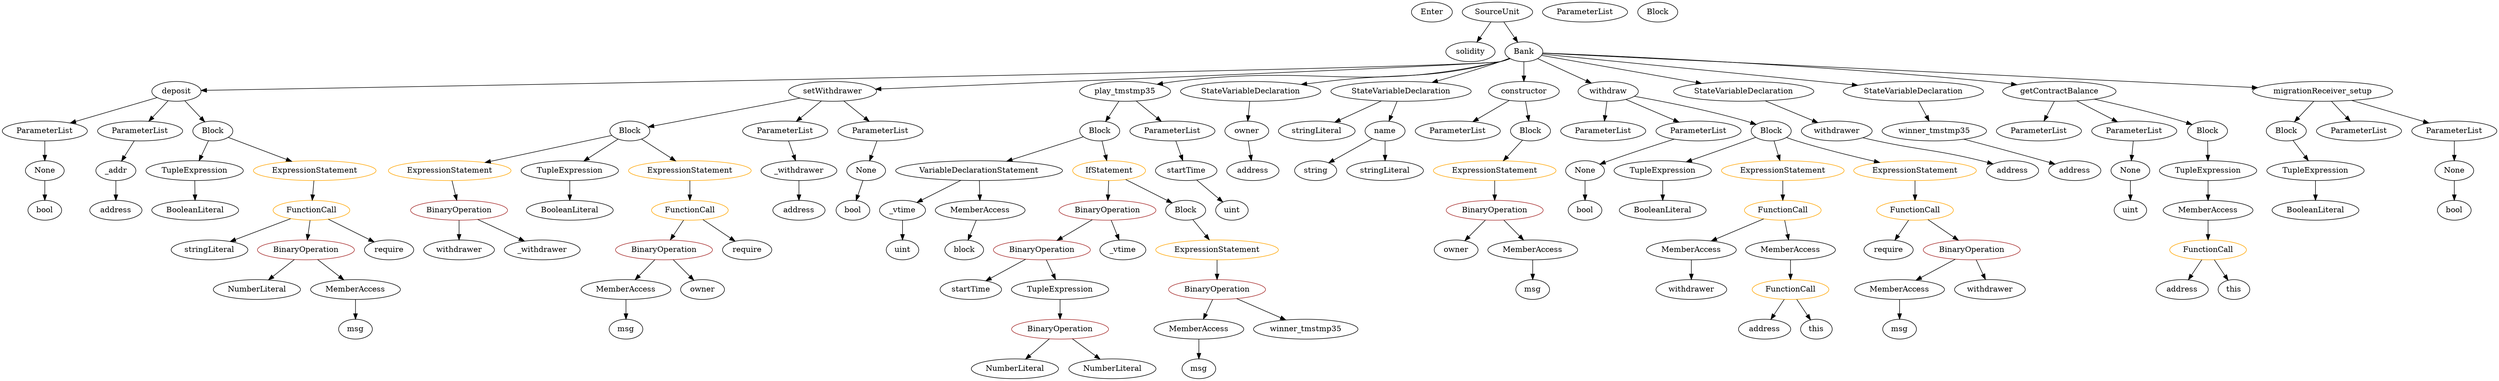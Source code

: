 strict digraph {
	graph [bb="0,0,3733.1,684"];
	node [label="\N"];
	Enter	[height=0.5,
		pos="2152.5,666",
		width=0.83628];
	TupleExpression_Unnamed	[color=black,
		height=0.5,
		label=TupleExpression,
		pos="292.54,378",
		width=2.0422];
	BooleanLiteral_Unnamed	[color=black,
		height=0.5,
		label=BooleanLiteral,
		pos="292.54,306",
		width=1.7788];
	TupleExpression_Unnamed -> BooleanLiteral_Unnamed	[pos="e,292.54,324.1 292.54,359.7 292.54,352.41 292.54,343.73 292.54,335.54"];
	Parameter_None_2	[color=black,
		height=0.5,
		label=None,
		pos="1307.5,378",
		width=0.85014];
	ElementaryTypeName_bool_2	[color=black,
		height=0.5,
		label=bool,
		pos="1291.5,306",
		width=0.76697];
	Parameter_None_2 -> ElementaryTypeName_bool_2	[pos="e,1295.5,324.1 1303.6,359.7 1301.9,352.32 1299.9,343.52 1298,335.25"];
	stringLiteral_Unnamed_2	[color=black,
		height=0.5,
		label=stringLiteral,
		pos="316.54,234",
		width=1.5016];
	NumberLiteral_Unnamed	[color=black,
		height=0.5,
		label=NumberLiteral,
		pos="385.54,162",
		width=1.765];
	VariableDeclarationStatement_Unnamed	[color=black,
		height=0.5,
		label=VariableDeclarationStatement,
		pos="1475.5,378",
		width=3.3174];
	VariableDeclaration__vtime	[color=black,
		height=0.5,
		label=_vtime,
		pos="1372.5,306",
		width=0.98875];
	VariableDeclarationStatement_Unnamed -> VariableDeclaration__vtime	[pos="e,1393.1,320.97 1450.6,360.05 1436.2,350.23 1417.9,337.79 1402.6,327.43"];
	MemberAccess_Unnamed_2	[color=black,
		height=0.5,
		label=MemberAccess,
		pos="1495.5,306",
		width=1.9174];
	VariableDeclarationStatement_Unnamed -> MemberAccess_Unnamed_2	[pos="e,1490.7,324.1 1480.5,359.7 1482.6,352.24 1485.2,343.32 1487.6,334.97"];
	MemberAccess_Unnamed_3	[color=black,
		height=0.5,
		label=MemberAccess,
		pos="1858.5,90",
		width=1.9174];
	Identifier_msg_2	[color=black,
		height=0.5,
		label=msg,
		pos="1858.5,18",
		width=0.75];
	MemberAccess_Unnamed_3 -> Identifier_msg_2	[pos="e,1858.5,36.104 1858.5,71.697 1858.5,64.407 1858.5,55.726 1858.5,47.536"];
	ParameterList_Unnamed_11	[color=black,
		height=0.5,
		label=ParameterList,
		pos="3078.5,450",
		width=1.7095];
	TupleExpression_Unnamed_5	[color=black,
		height=0.5,
		label=TupleExpression,
		pos="3333.5,378",
		width=2.0422];
	MemberAccess_Unnamed_8	[color=black,
		height=0.5,
		label=MemberAccess,
		pos="3333.5,306",
		width=1.9174];
	TupleExpression_Unnamed_5 -> MemberAccess_Unnamed_8	[pos="e,3333.5,324.1 3333.5,359.7 3333.5,352.41 3333.5,343.73 3333.5,335.54"];
	ParameterList_Unnamed	[color=black,
		height=0.5,
		label=ParameterList,
		pos="2195.5,450",
		width=1.7095];
	stringLiteral_Unnamed_1	[color=black,
		height=0.5,
		label=stringLiteral,
		pos="1983.5,450",
		width=1.5016];
	IfStatement_Unnamed	[color=orange,
		height=0.5,
		label=IfStatement,
		pos="1665.5,378",
		width=1.4739];
	BinaryOperation_Unnamed_2	[color=brown,
		height=0.5,
		label=BinaryOperation,
		pos="1661.5,306",
		width=1.9867];
	IfStatement_Unnamed -> BinaryOperation_Unnamed_2	[pos="e,1662.5,324.1 1664.6,359.7 1664.1,352.41 1663.6,343.73 1663.2,335.54"];
	Block_Unnamed_5	[color=black,
		height=0.5,
		label=Block,
		pos="1783.5,306",
		width=0.90558];
	IfStatement_Unnamed -> Block_Unnamed_5	[pos="e,1761.9,319.81 1691.1,361.81 1709.1,351.18 1733.1,336.9 1752.2,325.59"];
	Identifier_withdrawer_2	[color=black,
		height=0.5,
		label=withdrawer,
		pos="2552.5,162",
		width=1.4323];
	Identifier_winner_tmstmp35	[color=black,
		height=0.5,
		label=winner_tmstmp35,
		pos="2022.5,90",
		width=2.1392];
	ExpressionStatement_Unnamed_4	[color=orange,
		height=0.5,
		label=ExpressionStatement,
		pos="679.54,378",
		width=2.458];
	BinaryOperation_Unnamed_7	[color=brown,
		height=0.5,
		label=BinaryOperation,
		pos="692.54,306",
		width=1.9867];
	ExpressionStatement_Unnamed_4 -> BinaryOperation_Unnamed_7	[pos="e,689.37,324.1 682.76,359.7 684.13,352.32 685.76,343.52 687.3,335.25"];
	ParameterList_Unnamed_9	[color=black,
		height=0.5,
		label=ParameterList,
		pos="2419.5,450",
		width=1.7095];
	Parameter_None	[color=black,
		height=0.5,
		label=None,
		pos="61.543,378",
		width=0.85014];
	ElementaryTypeName_bool	[color=black,
		height=0.5,
		label=bool,
		pos="61.543,306",
		width=0.76697];
	Parameter_None -> ElementaryTypeName_bool	[pos="e,61.543,324.1 61.543,359.7 61.543,352.41 61.543,343.73 61.543,335.54"];
	FunctionDefinition_deposit	[color=black,
		height=0.5,
		label=deposit,
		pos="258.54,522",
		width=1.0581];
	ParameterList_Unnamed_3	[color=black,
		height=0.5,
		label=ParameterList,
		pos="61.543,450",
		width=1.7095];
	FunctionDefinition_deposit -> ParameterList_Unnamed_3	[pos="e,99.525,464.5 228.62,510.37 197.18,499.19 147.21,481.44 110.11,468.26"];
	ParameterList_Unnamed_2	[color=black,
		height=0.5,
		label=ParameterList,
		pos="202.54,450",
		width=1.7095];
	FunctionDefinition_deposit -> ParameterList_Unnamed_2	[pos="e,215.85,467.63 245.55,504.76 238.87,496.4 230.56,486.02 223.03,476.61"];
	Block_Unnamed_2	[color=black,
		height=0.5,
		label=Block,
		pos="314.54,450",
		width=0.90558];
	FunctionDefinition_deposit -> Block_Unnamed_2	[pos="e,302.01,466.67 271.53,504.76 278.48,496.07 287.19,485.19 294.95,475.49"];
	Identifier_msg_4	[color=black,
		height=0.5,
		label=msg,
		pos="2965.5,90",
		width=0.75];
	FunctionDefinition_setWithdrawer	[color=black,
		height=0.5,
		label=setWithdrawer,
		pos="1254.5,522",
		width=1.7927];
	Block_Unnamed_6	[color=black,
		height=0.5,
		label=Block,
		pos="949.54,450",
		width=0.90558];
	FunctionDefinition_setWithdrawer -> Block_Unnamed_6	[pos="e,979.13,457.79 1205.9,509.83 1146.2,496.14 1046.2,473.17 990.34,460.36"];
	ParameterList_Unnamed_7	[color=black,
		height=0.5,
		label=ParameterList,
		pos="1184.5,450",
		width=1.7095];
	FunctionDefinition_setWithdrawer -> ParameterList_Unnamed_7	[pos="e,1201,467.47 1238,504.41 1229.3,495.78 1218.6,485.06 1209,475.5"];
	ParameterList_Unnamed_8	[color=black,
		height=0.5,
		label=ParameterList,
		pos="1325.5,450",
		width=1.7095];
	FunctionDefinition_setWithdrawer -> ParameterList_Unnamed_8	[pos="e,1308.8,467.47 1271.4,504.41 1280.1,495.78 1291,485.06 1300.7,475.5"];
	FunctionDefinition_play_tmstmp35	[color=black,
		height=0.5,
		label=play_tmstmp35,
		pos="1706.5,522",
		width=1.8897];
	Block_Unnamed_4	[color=black,
		height=0.5,
		label=Block,
		pos="1652.5,450",
		width=0.90558];
	FunctionDefinition_play_tmstmp35 -> Block_Unnamed_4	[pos="e,1664.8,466.83 1693.5,504.05 1686.9,495.56 1678.9,485.11 1671.6,475.73"];
	ParameterList_Unnamed_6	[color=black,
		height=0.5,
		label=ParameterList,
		pos="1764.5,450",
		width=1.7095];
	FunctionDefinition_play_tmstmp35 -> ParameterList_Unnamed_6	[pos="e,1750.6,467.79 1720.6,504.05 1727.4,495.8 1735.8,485.7 1743.4,476.54"];
	ParameterList_Unnamed_3 -> Parameter_None	[pos="e,61.543,396.1 61.543,431.7 61.543,424.41 61.543,415.73 61.543,407.54"];
	ElementaryTypeName_address_3	[color=black,
		height=0.5,
		label=address,
		pos="3123.5,378",
		width=1.0996];
	ParameterList_Unnamed_10	[color=black,
		height=0.5,
		label=ParameterList,
		pos="2560.5,450",
		width=1.7095];
	Parameter_None_3	[color=black,
		height=0.5,
		label=None,
		pos="2383.5,378",
		width=0.85014];
	ParameterList_Unnamed_10 -> Parameter_None_3	[pos="e,2407.4,389.6 2523.5,435.27 2495.6,424.82 2456.5,409.91 2422.5,396 2421,395.37 2419.4,394.72 2417.9,394.06"];
	ElementaryTypeName_string	[color=black,
		height=0.5,
		label=string,
		pos="1982.5,378",
		width=0.864];
	Parameter_startTime	[color=black,
		height=0.5,
		label=startTime,
		pos="1782.5,378",
		width=1.266];
	ElementaryTypeName_uint	[color=black,
		height=0.5,
		label=uint,
		pos="1861.5,306",
		width=0.75];
	Parameter_startTime -> ElementaryTypeName_uint	[pos="e,1845.8,320.93 1800.5,361.12 1811.4,351.47 1825.4,339.04 1837.3,328.52"];
	ExpressionStatement_Unnamed_1	[color=orange,
		height=0.5,
		label=ExpressionStatement,
		pos="472.54,378",
		width=2.458];
	FunctionCall_Unnamed	[color=orange,
		height=0.5,
		label=FunctionCall,
		pos="466.54,306",
		width=1.6125];
	ExpressionStatement_Unnamed_1 -> FunctionCall_Unnamed	[pos="e,468.01,324.1 471.06,359.7 470.43,352.41 469.69,343.73 468.99,335.54"];
	Identifier_msg_3	[color=black,
		height=0.5,
		label=msg,
		pos="941.54,90",
		width=0.75];
	MemberAccess_Unnamed_4	[color=black,
		height=0.5,
		label=MemberAccess,
		pos="941.54,162",
		width=1.9174];
	MemberAccess_Unnamed_4 -> Identifier_msg_3	[pos="e,941.54,108.1 941.54,143.7 941.54,136.41 941.54,127.73 941.54,119.54"];
	Parameter_None_1	[color=black,
		height=0.5,
		label=None,
		pos="3671.5,378",
		width=0.85014];
	ElementaryTypeName_bool_1	[color=black,
		height=0.5,
		label=bool,
		pos="3671.5,306",
		width=0.76697];
	Parameter_None_1 -> ElementaryTypeName_bool_1	[pos="e,3671.5,324.1 3671.5,359.7 3671.5,352.41 3671.5,343.73 3671.5,335.54"];
	TupleExpression_Unnamed_1	[color=black,
		height=0.5,
		label=TupleExpression,
		pos="3498.5,378",
		width=2.0422];
	BooleanLiteral_Unnamed_1	[color=black,
		height=0.5,
		label=BooleanLiteral,
		pos="3498.5,306",
		width=1.7788];
	TupleExpression_Unnamed_1 -> BooleanLiteral_Unnamed_1	[pos="e,3498.5,324.1 3498.5,359.7 3498.5,352.41 3498.5,343.73 3498.5,335.54"];
	Block_Unnamed_3	[color=black,
		height=0.5,
		label=Block,
		pos="3418.5,450",
		width=0.90558];
	Block_Unnamed_3 -> TupleExpression_Unnamed_1	[pos="e,3479.4,395.79 3435.5,434.15 3445.7,425.2 3459,413.58 3470.8,403.31"];
	Parameter__addr	[color=black,
		height=0.5,
		label=_addr,
		pos="168.54,378",
		width=0.90558];
	ParameterList_Unnamed_2 -> Parameter__addr	[pos="e,176.62,395.62 194.14,431.7 190.34,423.87 185.75,414.44 181.52,405.73"];
	BinaryOperation_Unnamed_4	[color=brown,
		height=0.5,
		label=BinaryOperation,
		pos="1645.5,90",
		width=1.9867];
	NumberLiteral_Unnamed_2	[color=black,
		height=0.5,
		label=NumberLiteral,
		pos="1577.5,18",
		width=1.765];
	BinaryOperation_Unnamed_4 -> NumberLiteral_Unnamed_2	[pos="e,1593.9,35.789 1629.1,72.055 1620.9,63.629 1610.8,53.28 1601.8,43.966"];
	NumberLiteral_Unnamed_1	[color=black,
		height=0.5,
		label=NumberLiteral,
		pos="1722.5,18",
		width=1.765];
	BinaryOperation_Unnamed_4 -> NumberLiteral_Unnamed_1	[pos="e,1704.2,35.713 1663.8,72.411 1673.3,63.757 1685.1,53.003 1695.7,43.417"];
	Identifier_withdrawer	[color=black,
		height=0.5,
		label=withdrawer,
		pos="692.54,234",
		width=1.4323];
	ElementaryTypeName_address	[color=black,
		height=0.5,
		label=address,
		pos="1885.5,378",
		width=1.0996];
	ElementaryTypeName_uint_1	[color=black,
		height=0.5,
		label=uint,
		pos="1372.5,234",
		width=0.75];
	VariableDeclaration__vtime -> ElementaryTypeName_uint_1	[pos="e,1372.5,252.1 1372.5,287.7 1372.5,280.41 1372.5,271.73 1372.5,263.54"];
	ParameterList_Unnamed_4	[color=black,
		height=0.5,
		label=ParameterList,
		pos="3530.5,450",
		width=1.7095];
	StateVariableDeclaration_Unnamed_1	[color=black,
		height=0.5,
		label=StateVariableDeclaration,
		pos="1893.5,522",
		width=2.8184];
	VariableDeclaration_owner	[color=black,
		height=0.5,
		label=owner,
		pos="1877.5,450",
		width=0.93331];
	StateVariableDeclaration_Unnamed_1 -> VariableDeclaration_owner	[pos="e,1881.5,468.1 1889.6,503.7 1887.9,496.32 1885.9,487.52 1884,479.25"];
	FunctionCall_Unnamed_4	[color=orange,
		height=0.5,
		label=FunctionCall,
		pos="2708.5,162",
		width=1.6125];
	ElementaryTypeName_address_5	[color=black,
		height=0.5,
		label=address,
		pos="2666.5,90",
		width=1.0996];
	FunctionCall_Unnamed_4 -> ElementaryTypeName_address_5	[pos="e,2676.6,107.79 2698.4,144.05 2693.6,136.06 2687.7,126.33 2682.4,117.4"];
	Identifier_this	[color=black,
		height=0.5,
		label=this,
		pos="2751.5,90",
		width=0.75];
	FunctionCall_Unnamed_4 -> Identifier_this	[pos="e,2741.8,106.83 2719,144.05 2724,135.82 2730.2,125.76 2735.8,116.61"];
	ParameterList_Unnamed_12	[color=black,
		height=0.5,
		label=ParameterList,
		pos="3219.5,450",
		width=1.7095];
	Parameter_None_4	[color=black,
		height=0.5,
		label=None,
		pos="3211.5,378",
		width=0.85014];
	ParameterList_Unnamed_12 -> Parameter_None_4	[pos="e,3213.5,396.1 3217.6,431.7 3216.7,424.41 3215.7,415.73 3214.8,407.54"];
	VariableDeclaration_owner -> ElementaryTypeName_address	[pos="e,1883.6,396.1 1879.5,431.7 1880.4,424.41 1881.3,415.73 1882.3,407.54"];
	Identifier_require_2	[color=black,
		height=0.5,
		label=require,
		pos="2853.5,234",
		width=1.0026];
	Block_Unnamed_4 -> VariableDeclarationStatement_Unnamed	[pos="e,1516.9,395.35 1626.4,438.67 1600.5,428.42 1560.1,412.43 1527.6,399.58"];
	Block_Unnamed_4 -> IfStatement_Unnamed	[pos="e,1662.4,396.1 1655.8,431.7 1657.1,424.32 1658.8,415.52 1660.3,407.25"];
	ElementaryTypeName_address_2	[color=black,
		height=0.5,
		label=address,
		pos="168.54,306",
		width=1.0996];
	Parameter__addr -> ElementaryTypeName_address_2	[pos="e,168.54,324.1 168.54,359.7 168.54,352.41 168.54,343.73 168.54,335.54"];
	StateVariableDeclaration_Unnamed	[color=black,
		height=0.5,
		label=StateVariableDeclaration,
		pos="2114.5,522",
		width=2.8184];
	StateVariableDeclaration_Unnamed -> stringLiteral_Unnamed_1	[pos="e,2011.2,465.8 2083.5,504.41 2064.8,494.43 2040.9,481.65 2021.1,471.09"];
	VariableDeclaration_name	[color=black,
		height=0.5,
		label=name,
		pos="2085.5,450",
		width=0.83628];
	StateVariableDeclaration_Unnamed -> VariableDeclaration_name	[pos="e,2092.4,467.62 2107.4,503.7 2104.2,495.95 2100.3,486.64 2096.7,478.02"];
	BinaryOperation_Unnamed_6	[color=brown,
		height=0.5,
		label=BinaryOperation,
		pos="1001.5,234",
		width=1.9867];
	BinaryOperation_Unnamed_6 -> MemberAccess_Unnamed_4	[pos="e,955.93,179.79 987.02,216.05 979.87,207.71 971.11,197.49 963.19,188.25"];
	Identifier_owner_1	[color=black,
		height=0.5,
		label=owner,
		pos="1062.5,162",
		width=0.93331];
	BinaryOperation_Unnamed_6 -> Identifier_owner_1	[pos="e,1048.7,178.83 1016.3,216.05 1023.8,207.47 1033,196.89 1041.2,187.44"];
	Block_Unnamed	[color=black,
		height=0.5,
		label=Block,
		pos="2307.5,450",
		width=0.90558];
	ExpressionStatement_Unnamed	[color=orange,
		height=0.5,
		label=ExpressionStatement,
		pos="2246.5,378",
		width=2.458];
	Block_Unnamed -> ExpressionStatement_Unnamed	[pos="e,2261.3,395.96 2294,433.46 2286.6,424.95 2277.2,414.19 2268.8,404.48"];
	BinaryOperation_Unnamed_3	[color=brown,
		height=0.5,
		label=BinaryOperation,
		pos="1593.5,234",
		width=1.9867];
	Identifier_startTime	[color=black,
		height=0.5,
		label=startTime,
		pos="1508.5,162",
		width=1.266];
	BinaryOperation_Unnamed_3 -> Identifier_startTime	[pos="e,1527.7,178.75 1573.4,216.41 1562.4,207.33 1548.5,195.93 1536.5,186"];
	TupleExpression_Unnamed_2	[color=black,
		height=0.5,
		label=TupleExpression,
		pos="1645.5,162",
		width=2.0422];
	BinaryOperation_Unnamed_3 -> TupleExpression_Unnamed_2	[pos="e,1633.1,179.79 1606.1,216.05 1612.2,207.89 1619.6,197.91 1626.4,188.82"];
	SourceUnit_Unnamed	[color=black,
		height=0.5,
		label=SourceUnit,
		pos="2253.5,666",
		width=1.46];
	PragmaDirective_solidity	[color=black,
		height=0.5,
		label=solidity,
		pos="2210.5,594",
		width=1.0442];
	SourceUnit_Unnamed -> PragmaDirective_solidity	[pos="e,2220.9,611.79 2243.1,648.05 2238.2,640.06 2232.2,630.33 2226.8,621.4"];
	ContractDefinition_Bank	[color=black,
		height=0.5,
		label=Bank,
		pos="2295.5,594",
		width=0.82242];
	SourceUnit_Unnamed -> ContractDefinition_Bank	[pos="e,2285.8,611.31 2263.7,648.05 2268.6,639.94 2274.5,630.04 2279.9,621.01"];
	TupleExpression_Unnamed_4	[color=black,
		height=0.5,
		label=TupleExpression,
		pos="2505.5,378",
		width=2.0422];
	BooleanLiteral_Unnamed_3	[color=black,
		height=0.5,
		label=BooleanLiteral,
		pos="2505.5,306",
		width=1.7788];
	TupleExpression_Unnamed_4 -> BooleanLiteral_Unnamed_3	[pos="e,2505.5,324.1 2505.5,359.7 2505.5,352.41 2505.5,343.73 2505.5,335.54"];
	BooleanLiteral_Unnamed_2	[color=black,
		height=0.5,
		label=BooleanLiteral,
		pos="859.54,306",
		width=1.7788];
	ElementaryTypeName_address_1	[color=black,
		height=0.5,
		label=address,
		pos="3026.5,378",
		width=1.0996];
	FunctionCall_Unnamed_1	[color=orange,
		height=0.5,
		label=FunctionCall,
		pos="1039.5,306",
		width=1.6125];
	FunctionCall_Unnamed_1 -> BinaryOperation_Unnamed_6	[pos="e,1010.9,252.28 1030.3,288.05 1026.2,280.35 1021.1,271.03 1016.4,262.36"];
	Identifier_require_1	[color=black,
		height=0.5,
		label=require,
		pos="1127.5,234",
		width=1.0026];
	FunctionCall_Unnamed_1 -> Identifier_require_1	[pos="e,1109,249.72 1060,288.76 1071.9,279.27 1087.1,267.17 1100.1,256.85"];
	ElementaryTypeName_address_6	[color=black,
		height=0.5,
		label=address,
		pos="3262.5,162",
		width=1.0996];
	BinaryOperation_Unnamed_2 -> BinaryOperation_Unnamed_3	[pos="e,1609.9,251.79 1645.1,288.05 1636.9,279.63 1626.8,269.28 1617.8,259.97"];
	Identifier__vtime	[color=black,
		height=0.5,
		label=_vtime,
		pos="1718.5,234",
		width=0.98875];
	BinaryOperation_Unnamed_2 -> Identifier__vtime	[pos="e,1705.7,250.83 1675.3,288.05 1682.3,279.56 1690.8,269.11 1698.4,259.73"];
	Block_Unnamed_7	[color=black,
		height=0.5,
		label=Block,
		pos="2672.5,450",
		width=0.90558];
	Block_Unnamed_7 -> TupleExpression_Unnamed_4	[pos="e,2541.4,394.02 2647.2,438.37 2622,427.8 2582.7,411.34 2551.9,398.43"];
	ExpressionStatement_Unnamed_6	[color=orange,
		height=0.5,
		label=ExpressionStatement,
		pos="2685.5,378",
		width=2.458];
	Block_Unnamed_7 -> ExpressionStatement_Unnamed_6	[pos="e,2682.4,396.1 2675.8,431.7 2677.1,424.32 2678.8,415.52 2680.3,407.25"];
	ExpressionStatement_Unnamed_5	[color=orange,
		height=0.5,
		label=ExpressionStatement,
		pos="2880.5,378",
		width=2.458];
	Block_Unnamed_7 -> ExpressionStatement_Unnamed_5	[pos="e,2831.6,393.33 2697.6,438.23 2702.8,436.08 2708.3,433.9 2713.5,432 2748.7,419.16 2788.6,406.43 2820.6,396.66"];
	ExpressionStatement_Unnamed_2	[color=orange,
		height=0.5,
		label=ExpressionStatement,
		pos="1860.5,234",
		width=2.458];
	Block_Unnamed_5 -> ExpressionStatement_Unnamed_2	[pos="e,1841.8,252.04 1799.9,290.15 1809.7,281.26 1822.3,269.74 1833.6,259.53"];
	MemberAccess_Unnamed_5	[color=black,
		height=0.5,
		label=MemberAccess,
		pos="2965.5,162",
		width=1.9174];
	MemberAccess_Unnamed_5 -> Identifier_msg_4	[pos="e,2965.5,108.1 2965.5,143.7 2965.5,136.41 2965.5,127.73 2965.5,119.54"];
	Block_Unnamed_6 -> ExpressionStatement_Unnamed_4	[pos="e,732.66,392.77 920.39,441.44 878.33,430.54 799.54,410.11 743.54,395.59"];
	TupleExpression_Unnamed_3	[color=black,
		height=0.5,
		label=TupleExpression,
		pos="859.54,378",
		width=2.0422];
	Block_Unnamed_6 -> TupleExpression_Unnamed_3	[pos="e,880.89,395.61 931.33,434.83 919.36,425.53 903.42,413.13 889.61,402.38"];
	ExpressionStatement_Unnamed_3	[color=orange,
		height=0.5,
		label=ExpressionStatement,
		pos="1039.5,378",
		width=2.458];
	Block_Unnamed_6 -> ExpressionStatement_Unnamed_3	[pos="e,1017.9,395.86 967.76,434.83 979.52,425.68 995.14,413.54 1008.8,402.92"];
	Identifier_this_1	[color=black,
		height=0.5,
		label=this,
		pos="3347.5,162",
		width=0.75];
	VariableDeclaration_withdrawer	[color=black,
		height=0.5,
		label=withdrawer,
		pos="2774.5,450",
		width=1.4323];
	VariableDeclaration_withdrawer -> ElementaryTypeName_address_1	[pos="e,2996.1,390.02 2813.9,437.89 2821.1,435.9 2828.5,433.87 2835.5,432 2898.5,415.26 2915.2,414.69 2977.5,396 2980.1,395.24 2982.7,\
394.42 2985.3,393.58"];
	Block_Unnamed_2 -> TupleExpression_Unnamed	[pos="e,297.97,396.28 309.22,432.05 306.87,424.6 304.06,415.64 301.41,407.22"];
	Block_Unnamed_2 -> ExpressionStatement_Unnamed_1	[pos="e,436.75,394.86 339.58,437.91 362.8,427.62 397.95,412.05 426.27,399.5"];
	Parameter__withdrawer	[color=black,
		height=0.5,
		label=_withdrawer,
		pos="1202.5,378",
		width=1.5709];
	ParameterList_Unnamed_7 -> Parameter__withdrawer	[pos="e,1198.1,396.1 1189,431.7 1190.9,424.32 1193.2,415.52 1195.3,407.25"];
	ParameterList_Unnamed_1	[color=black,
		height=0.5,
		label=ParameterList,
		pos="2385.5,666",
		width=1.7095];
	Identifier__withdrawer	[color=black,
		height=0.5,
		label=_withdrawer,
		pos="818.54,234",
		width=1.5709];
	MemberAccess_Unnamed_6	[color=black,
		height=0.5,
		label=MemberAccess,
		pos="2552.5,234",
		width=1.9174];
	MemberAccess_Unnamed_6 -> Identifier_withdrawer_2	[pos="e,2552.5,180.1 2552.5,215.7 2552.5,208.41 2552.5,199.73 2552.5,191.54"];
	FunctionDefinition_constructor	[color=black,
		height=0.5,
		label=constructor,
		pos="2295.5,522",
		width=1.4877];
	FunctionDefinition_constructor -> ParameterList_Unnamed	[pos="e,2218.4,466.98 2273.3,505.46 2259.9,496.08 2242.6,483.96 2227.7,473.54"];
	FunctionDefinition_constructor -> Block_Unnamed	[pos="e,2304.6,468.1 2298.5,503.7 2299.8,496.32 2301.3,487.52 2302.7,479.25"];
	Identifier_owner	[color=black,
		height=0.5,
		label=owner,
		pos="2185.5,234",
		width=0.93331];
	BinaryOperation_Unnamed	[color=brown,
		height=0.5,
		label=BinaryOperation,
		pos="2246.5,306",
		width=1.9867];
	ExpressionStatement_Unnamed -> BinaryOperation_Unnamed	[pos="e,2246.5,324.1 2246.5,359.7 2246.5,352.41 2246.5,343.73 2246.5,335.54"];
	BinaryOperation_Unnamed -> Identifier_owner	[pos="e,2199.3,250.83 2231.8,288.05 2224.3,279.47 2215.1,268.89 2206.8,259.44"];
	MemberAccess_Unnamed	[color=black,
		height=0.5,
		label=MemberAccess,
		pos="2306.5,234",
		width=1.9174];
	BinaryOperation_Unnamed -> MemberAccess_Unnamed	[pos="e,2292.2,251.79 2261.1,288.05 2268.2,279.71 2277,269.49 2284.9,260.25"];
	BinaryOperation_Unnamed_8	[color=brown,
		height=0.5,
		label=BinaryOperation,
		pos="2979.5,234",
		width=1.9867];
	BinaryOperation_Unnamed_8 -> MemberAccess_Unnamed_5	[pos="e,2969,180.1 2976.1,215.7 2974.6,208.32 2972.8,199.52 2971.2,191.25"];
	Identifier_withdrawer_1	[color=black,
		height=0.5,
		label=withdrawer,
		pos="3104.5,162",
		width=1.4323];
	BinaryOperation_Unnamed_8 -> Identifier_withdrawer_1	[pos="e,3078,177.86 3007.9,217.12 3025.7,207.13 3048.9,194.15 3068.1,183.41"];
	ElementaryTypeName_uint_2	[color=black,
		height=0.5,
		label=uint,
		pos="3211.5,306",
		width=0.75];
	FunctionCall_Unnamed_5	[color=orange,
		height=0.5,
		label=FunctionCall,
		pos="3333.5,234",
		width=1.6125];
	FunctionCall_Unnamed_5 -> ElementaryTypeName_address_6	[pos="e,3278.3,178.51 3316.7,216.41 3307.6,207.44 3296.2,196.21 3286.2,186.37"];
	FunctionCall_Unnamed_5 -> Identifier_this_1	[pos="e,3344.1,180.1 3337,215.7 3338.5,208.32 3340.2,199.52 3341.9,191.25"];
	FunctionDefinition_withdraw	[color=black,
		height=0.5,
		label=withdraw,
		pos="2434.5,522",
		width=1.2382];
	FunctionDefinition_withdraw -> ParameterList_Unnamed_9	[pos="e,2423.2,468.1 2430.8,503.7 2429.3,496.32 2427.4,487.52 2425.6,479.25"];
	FunctionDefinition_withdraw -> ParameterList_Unnamed_10	[pos="e,2532.9,466.36 2460,506.83 2478.1,496.79 2502.7,483.14 2523,471.85"];
	FunctionDefinition_withdraw -> Block_Unnamed_7	[pos="e,2647.6,461.95 2472.7,512.29 2512.8,502.8 2577.2,486.48 2631.5,468 2633.3,467.39 2635.2,466.73 2637,466.05"];
	MemberAccess_Unnamed_8 -> FunctionCall_Unnamed_5	[pos="e,3333.5,252.1 3333.5,287.7 3333.5,280.41 3333.5,271.73 3333.5,263.54"];
	ElementaryTypeName_bool_3	[color=black,
		height=0.5,
		label=bool,
		pos="2383.5,306",
		width=0.76697];
	Parameter_None_3 -> ElementaryTypeName_bool_3	[pos="e,2383.5,324.1 2383.5,359.7 2383.5,352.41 2383.5,343.73 2383.5,335.54"];
	ParameterList_Unnamed_5	[color=black,
		height=0.5,
		label=ParameterList,
		pos="3671.5,450",
		width=1.7095];
	ParameterList_Unnamed_5 -> Parameter_None_1	[pos="e,3671.5,396.1 3671.5,431.7 3671.5,424.41 3671.5,415.73 3671.5,407.54"];
	FunctionCall_Unnamed -> stringLiteral_Unnamed_2	[pos="e,347.07,249.25 435.46,290.5 412.79,279.91 381.84,265.47 357.2,253.97"];
	BinaryOperation_Unnamed_1	[color=brown,
		height=0.5,
		label=BinaryOperation,
		pos="460.54,234",
		width=1.9867];
	FunctionCall_Unnamed -> BinaryOperation_Unnamed_1	[pos="e,462.01,252.1 465.06,287.7 464.43,280.41 463.69,271.73 462.99,263.54"];
	Identifier_require	[color=black,
		height=0.5,
		label=require,
		pos="586.54,234",
		width=1.0026];
	FunctionCall_Unnamed -> Identifier_require	[pos="e,563.9,248.21 492.88,289.64 510.89,279.13 534.89,265.13 554.08,253.94"];
	BinaryOperation_Unnamed_5	[color=brown,
		height=0.5,
		label=BinaryOperation,
		pos="1860.5,162",
		width=1.9867];
	ExpressionStatement_Unnamed_2 -> BinaryOperation_Unnamed_5	[pos="e,1860.5,180.1 1860.5,215.7 1860.5,208.41 1860.5,199.73 1860.5,191.54"];
	Identifier_msg_1	[color=black,
		height=0.5,
		label=msg,
		pos="536.54,90",
		width=0.75];
	BinaryOperation_Unnamed_1 -> NumberLiteral_Unnamed	[pos="e,403.45,179.71 442.77,216.41 433.5,207.76 421.97,197 411.7,187.42"];
	MemberAccess_Unnamed_1	[color=black,
		height=0.5,
		label=MemberAccess,
		pos="536.54,162",
		width=1.9174];
	BinaryOperation_Unnamed_1 -> MemberAccess_Unnamed_1	[pos="e,518.4,179.71 478.55,216.41 487.95,207.76 499.63,197 510.03,187.42"];
	Parameter_None_4 -> ElementaryTypeName_uint_2	[pos="e,3211.5,324.1 3211.5,359.7 3211.5,352.41 3211.5,343.73 3211.5,335.54"];
	TupleExpression_Unnamed_3 -> BooleanLiteral_Unnamed_2	[pos="e,859.54,324.1 859.54,359.7 859.54,352.41 859.54,343.73 859.54,335.54"];
	stringLiteral_Unnamed	[color=black,
		height=0.5,
		label=stringLiteral,
		pos="2085.5,378",
		width=1.5016];
	StateVariableDeclaration_Unnamed_2	[color=black,
		height=0.5,
		label=StateVariableDeclaration,
		pos="2656.5,522",
		width=2.8184];
	StateVariableDeclaration_Unnamed_2 -> VariableDeclaration_withdrawer	[pos="e,2749.3,465.96 2684.8,504.23 2701.2,494.5 2722,482.15 2739.5,471.79"];
	BinaryOperation_Unnamed_5 -> MemberAccess_Unnamed_3	[pos="e,1859,108.1 1860,143.7 1859.8,136.41 1859.6,127.73 1859.4,119.54"];
	BinaryOperation_Unnamed_5 -> Identifier_winner_tmstmp35	[pos="e,1987,106.35 1895.3,145.98 1919.1,135.71 1950.8,121.98 1976.7,110.81"];
	ElementaryTypeName_address_4	[color=black,
		height=0.5,
		label=address,
		pos="1202.5,306",
		width=1.0996];
	ParameterList_Unnamed_6 -> Parameter_startTime	[pos="e,1778.1,396.1 1769,431.7 1770.9,424.32 1773.2,415.52 1775.3,407.25"];
	FunctionCall_Unnamed_3	[color=orange,
		height=0.5,
		label=FunctionCall,
		pos="2685.5,306",
		width=1.6125];
	FunctionCall_Unnamed_3 -> MemberAccess_Unnamed_6	[pos="e,2581.9,250.48 2657,289.98 2638.1,280.02 2613,266.8 2592.1,255.82"];
	MemberAccess_Unnamed_7	[color=black,
		height=0.5,
		label=MemberAccess,
		pos="2708.5,234",
		width=1.9174];
	FunctionCall_Unnamed_3 -> MemberAccess_Unnamed_7	[pos="e,2702.9,252.1 2691.2,287.7 2693.7,280.24 2696.6,271.32 2699.4,262.97"];
	Identifier_block	[color=black,
		height=0.5,
		label=block,
		pos="1472.5,234",
		width=0.87786];
	MemberAccess_Unnamed_7 -> FunctionCall_Unnamed_4	[pos="e,2708.5,180.1 2708.5,215.7 2708.5,208.41 2708.5,199.73 2708.5,191.54"];
	MemberAccess_Unnamed_1 -> Identifier_msg_1	[pos="e,536.54,108.1 536.54,143.7 536.54,136.41 536.54,127.73 536.54,119.54"];
	ContractDefinition_Bank -> FunctionDefinition_deposit	[pos="e,296.55,523.8 2273.5,581.41 2268.4,579.21 2262.9,577.22 2257.5,576 2208.5,564.85 611.34,530.48 308.01,524.04"];
	ContractDefinition_Bank -> FunctionDefinition_setWithdrawer	[pos="e,1317.9,526.04 2273.5,581.52 2268.4,579.31 2262.9,577.29 2257.5,576 2235,570.56 1557.8,537.59 1329.1,526.58"];
	ContractDefinition_Bank -> FunctionDefinition_play_tmstmp35	[pos="e,1755.2,534.84 2273.5,581.61 2268.4,579.4 2262.9,577.35 2257.5,576 2052.7,524.09 1992.6,570.85 1783.5,540 1777.9,539.17 1772.1,\
538.17 1766.3,537.06"];
	ContractDefinition_Bank -> StateVariableDeclaration_Unnamed_1	[pos="e,1968.2,534.54 2273.4,581.86 2268.3,579.64 2262.8,577.52 2257.5,576 2148.4,544.5 2116.9,556.6 2004.5,540 1996.4,538.79 1987.8,537.52 \
1979.3,536.23"];
	ContractDefinition_Bank -> StateVariableDeclaration_Unnamed	[pos="e,2159,538.61 2272.3,582.33 2267.5,580.17 2262.4,577.97 2257.5,576 2228.8,564.25 2196.3,552.14 2169.6,542.46"];
	ContractDefinition_Bank -> FunctionDefinition_constructor	[pos="e,2295.5,540.1 2295.5,575.7 2295.5,568.41 2295.5,559.73 2295.5,551.54"];
	ContractDefinition_Bank -> FunctionDefinition_withdraw	[pos="e,2407.5,536.62 2317.9,581.75 2339.3,570.95 2372.1,554.44 2397.5,541.66"];
	ContractDefinition_Bank -> StateVariableDeclaration_Unnamed_2	[pos="e,2589.9,535.93 2323.6,587.57 2377.8,577.06 2498.6,553.62 2578.8,538.07"];
	StateVariableDeclaration_Unnamed_3	[color=black,
		height=0.5,
		label=StateVariableDeclaration,
		pos="2906.5,522",
		width=2.8184];
	ContractDefinition_Bank -> StateVariableDeclaration_Unnamed_3	[pos="e,2825.1,533.01 2324.8,589.8 2398.7,581.69 2599.4,559.55 2766.5,540 2781.8,538.21 2798,536.28 2813.8,534.38"];
	FunctionDefinition_getContractBalance	[color=black,
		height=0.5,
		label=getContractBalance,
		pos="3186.5,522",
		width=2.3055];
	ContractDefinition_Bank -> FunctionDefinition_getContractBalance	[pos="e,3113.4,530.74 2325.1,591.11 2423.4,584.75 2748.3,563.26 3016.5,540 3044.5,537.58 3074.9,534.63 3102.3,531.87"];
	FunctionDefinition_migrationReceiver_setup	[color=black,
		height=0.5,
		label=migrationReceiver_setup,
		pos="3450.5,522",
		width=2.8461];
	ContractDefinition_Bank -> FunctionDefinition_migrationReceiver_setup	[pos="e,3364.9,532.23 2325.3,591.88 2445.1,587.28 2902.8,568.68 3278.5,540 3302.8,538.15 3329,535.76 3353.4,533.36"];
	TupleExpression_Unnamed_2 -> BinaryOperation_Unnamed_4	[pos="e,1645.5,108.1 1645.5,143.7 1645.5,136.41 1645.5,127.73 1645.5,119.54"];
	MemberAccess_Unnamed_2 -> Identifier_block	[pos="e,1478.2,252.1 1489.9,287.7 1487.4,280.24 1484.5,271.32 1481.7,262.97"];
	ExpressionStatement_Unnamed_6 -> FunctionCall_Unnamed_3	[pos="e,2685.5,324.1 2685.5,359.7 2685.5,352.41 2685.5,343.73 2685.5,335.54"];
	Identifier_msg	[color=black,
		height=0.5,
		label=msg,
		pos="2306.5,162",
		width=0.75];
	ExpressionStatement_Unnamed_3 -> FunctionCall_Unnamed_1	[pos="e,1039.5,324.1 1039.5,359.7 1039.5,352.41 1039.5,343.73 1039.5,335.54"];
	Parameter__withdrawer -> ElementaryTypeName_address_4	[pos="e,1202.5,324.1 1202.5,359.7 1202.5,352.41 1202.5,343.73 1202.5,335.54"];
	MemberAccess_Unnamed -> Identifier_msg	[pos="e,2306.5,180.1 2306.5,215.7 2306.5,208.41 2306.5,199.73 2306.5,191.54"];
	VariableDeclaration_winner_tmstmp35	[color=black,
		height=0.5,
		label=winner_tmstmp35,
		pos="2921.5,450",
		width=2.1392];
	StateVariableDeclaration_Unnamed_3 -> VariableDeclaration_winner_tmstmp35	[pos="e,2917.9,468.1 2910.3,503.7 2911.8,496.32 2913.7,487.52 2915.5,479.25"];
	ParameterList_Unnamed_8 -> Parameter_None_2	[pos="e,1311.9,396.1 1321.1,431.7 1319.2,424.32 1316.9,415.52 1314.8,407.25"];
	VariableDeclaration_winner_tmstmp35 -> ElementaryTypeName_address_3	[pos="e,3093.1,389.83 2963.7,434.59 2994.7,423.99 3037.8,409.19 3075.5,396 3077.8,395.23 3080,394.43 3082.3,393.62"];
	FunctionCall_Unnamed_2	[color=orange,
		height=0.5,
		label=FunctionCall,
		pos="2880.5,306",
		width=1.6125];
	ExpressionStatement_Unnamed_5 -> FunctionCall_Unnamed_2	[pos="e,2880.5,324.1 2880.5,359.7 2880.5,352.41 2880.5,343.73 2880.5,335.54"];
	Block_Unnamed_8	[color=black,
		height=0.5,
		label=Block,
		pos="3332.5,450",
		width=0.90558];
	Block_Unnamed_8 -> TupleExpression_Unnamed_5	[pos="e,3333.3,396.1 3332.8,431.7 3332.9,424.41 3333,415.73 3333.1,407.54"];
	FunctionDefinition_getContractBalance -> ParameterList_Unnamed_11	[pos="e,3102.8,466.75 3160.9,504.41 3146.4,494.97 3128,483.03 3112.2,472.83"];
	FunctionDefinition_getContractBalance -> ParameterList_Unnamed_12	[pos="e,3211.5,468.1 3194.7,503.7 3198.3,496.07 3202.6,486.92 3206.6,478.4"];
	FunctionDefinition_getContractBalance -> Block_Unnamed_8	[pos="e,3308.6,462.46 3219.7,505.12 3243.2,493.85 3274.6,478.78 3298.3,467.4"];
	VariableDeclaration_name -> ElementaryTypeName_string	[pos="e,2002.2,392.35 2066.2,435.83 2050.7,425.34 2028.9,410.49 2011.4,398.6"];
	VariableDeclaration_name -> stringLiteral_Unnamed	[pos="e,2085.5,396.1 2085.5,431.7 2085.5,424.41 2085.5,415.73 2085.5,407.54"];
	FunctionCall_Unnamed_2 -> Identifier_require_2	[pos="e,2860.1,252.1 2873.9,287.7 2871,280.15 2867.5,271.12 2864.2,262.68"];
	FunctionCall_Unnamed_2 -> BinaryOperation_Unnamed_8	[pos="e,2956.5,251.31 2903,289.12 2916.1,279.85 2932.9,268.01 2947.3,257.76"];
	Block_Unnamed_1	[color=black,
		height=0.5,
		label=Block,
		pos="2497.5,666",
		width=0.90558];
	BinaryOperation_Unnamed_7 -> Identifier_withdrawer	[pos="e,692.54,252.1 692.54,287.7 692.54,280.41 692.54,271.73 692.54,263.54"];
	BinaryOperation_Unnamed_7 -> Identifier__withdrawer	[pos="e,791.36,250.1 721.13,289.12 738.98,279.2 762.15,266.33 781.41,255.63"];
	FunctionDefinition_migrationReceiver_setup -> Block_Unnamed_3	[pos="e,3426.1,467.62 3442.6,503.7 3439.1,495.95 3434.8,486.64 3430.9,478.02"];
	FunctionDefinition_migrationReceiver_setup -> ParameterList_Unnamed_4	[pos="e,3511.6,467.55 3469.9,504.05 3479.9,495.31 3492.3,484.49 3503.2,474.9"];
	FunctionDefinition_migrationReceiver_setup -> ParameterList_Unnamed_5	[pos="e,3630.8,463.9 3498.8,505.72 3534.6,494.39 3583.3,478.95 3619.9,467.36"];
}
